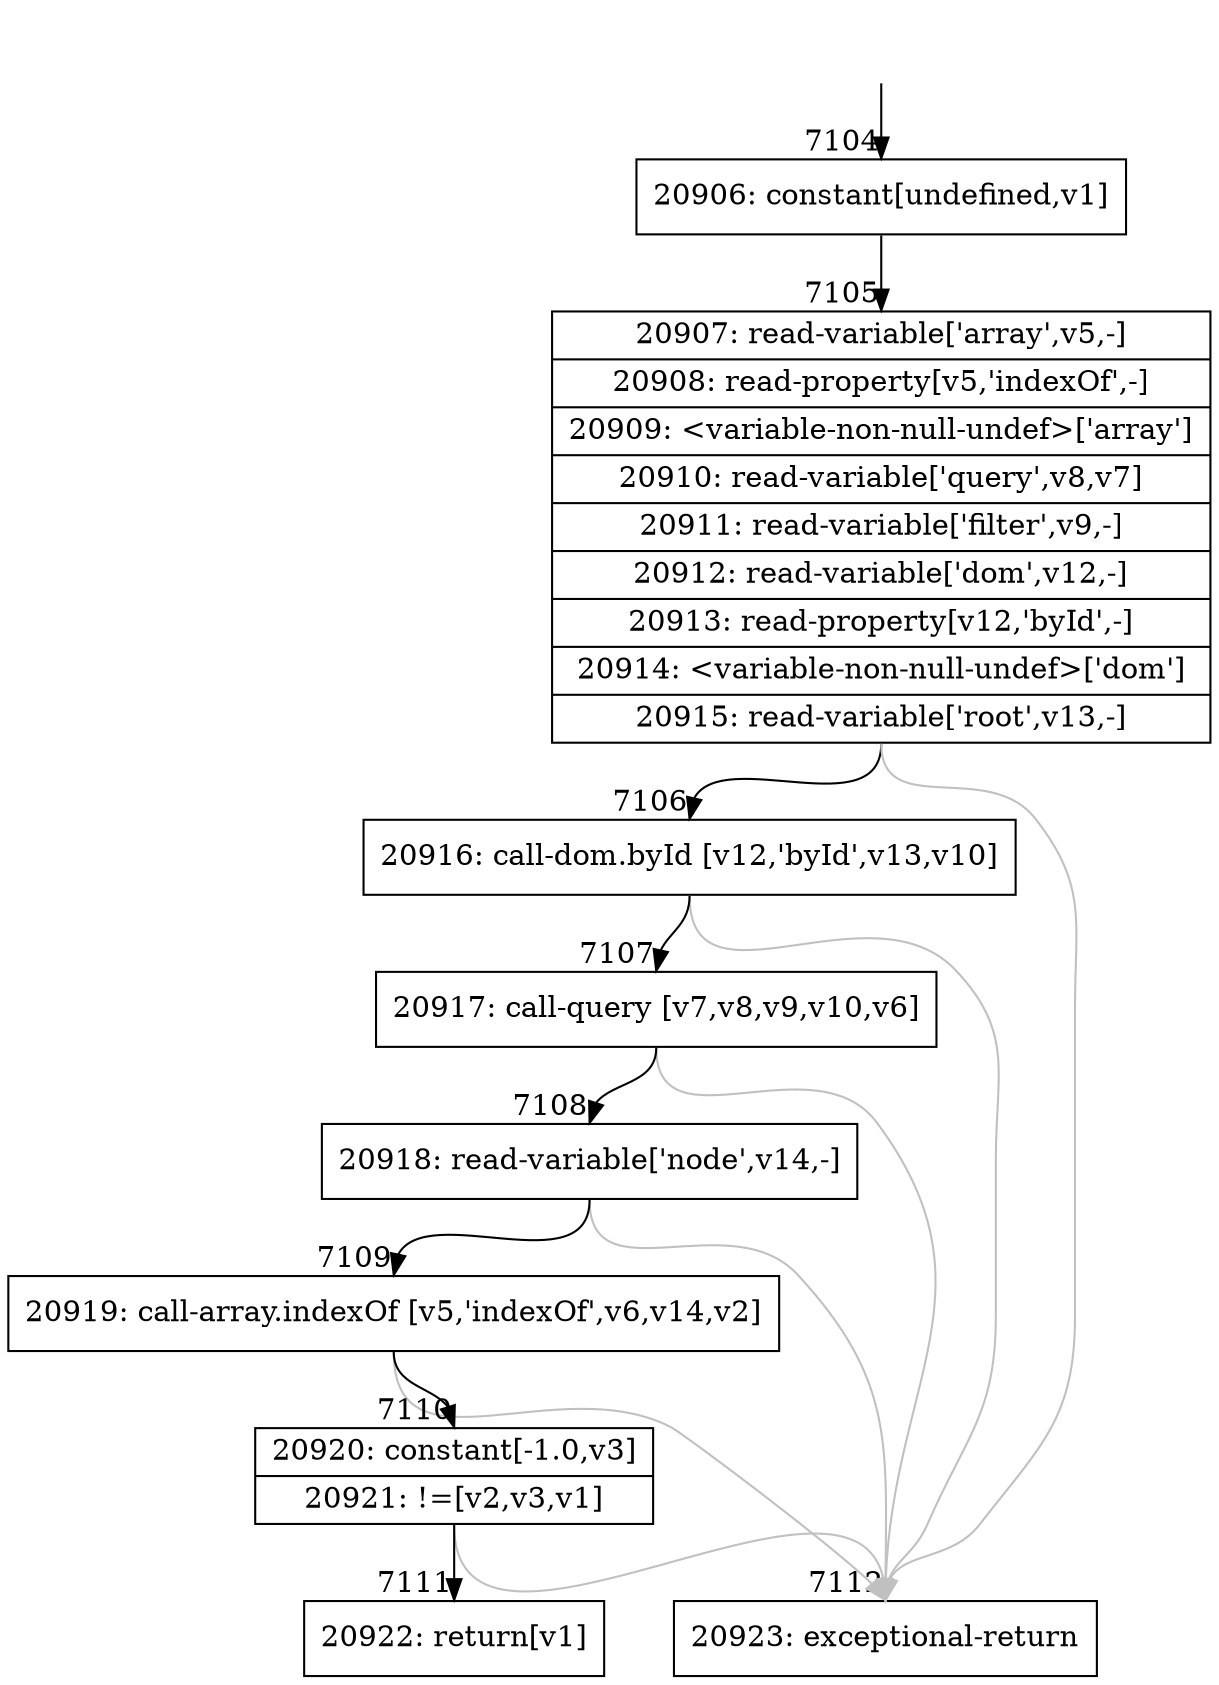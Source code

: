 digraph {
rankdir="TD"
BB_entry494[shape=none,label=""];
BB_entry494 -> BB7104 [tailport=s, headport=n, headlabel="    7104"]
BB7104 [shape=record label="{20906: constant[undefined,v1]}" ] 
BB7104 -> BB7105 [tailport=s, headport=n, headlabel="      7105"]
BB7105 [shape=record label="{20907: read-variable['array',v5,-]|20908: read-property[v5,'indexOf',-]|20909: \<variable-non-null-undef\>['array']|20910: read-variable['query',v8,v7]|20911: read-variable['filter',v9,-]|20912: read-variable['dom',v12,-]|20913: read-property[v12,'byId',-]|20914: \<variable-non-null-undef\>['dom']|20915: read-variable['root',v13,-]}" ] 
BB7105 -> BB7106 [tailport=s, headport=n, headlabel="      7106"]
BB7105 -> BB7112 [tailport=s, headport=n, color=gray, headlabel="      7112"]
BB7106 [shape=record label="{20916: call-dom.byId [v12,'byId',v13,v10]}" ] 
BB7106 -> BB7107 [tailport=s, headport=n, headlabel="      7107"]
BB7106 -> BB7112 [tailport=s, headport=n, color=gray]
BB7107 [shape=record label="{20917: call-query [v7,v8,v9,v10,v6]}" ] 
BB7107 -> BB7108 [tailport=s, headport=n, headlabel="      7108"]
BB7107 -> BB7112 [tailport=s, headport=n, color=gray]
BB7108 [shape=record label="{20918: read-variable['node',v14,-]}" ] 
BB7108 -> BB7109 [tailport=s, headport=n, headlabel="      7109"]
BB7108 -> BB7112 [tailport=s, headport=n, color=gray]
BB7109 [shape=record label="{20919: call-array.indexOf [v5,'indexOf',v6,v14,v2]}" ] 
BB7109 -> BB7110 [tailport=s, headport=n, headlabel="      7110"]
BB7109 -> BB7112 [tailport=s, headport=n, color=gray]
BB7110 [shape=record label="{20920: constant[-1.0,v3]|20921: !=[v2,v3,v1]}" ] 
BB7110 -> BB7111 [tailport=s, headport=n, headlabel="      7111"]
BB7110 -> BB7112 [tailport=s, headport=n, color=gray]
BB7111 [shape=record label="{20922: return[v1]}" ] 
BB7112 [shape=record label="{20923: exceptional-return}" ] 
//#$~ 10013
}
